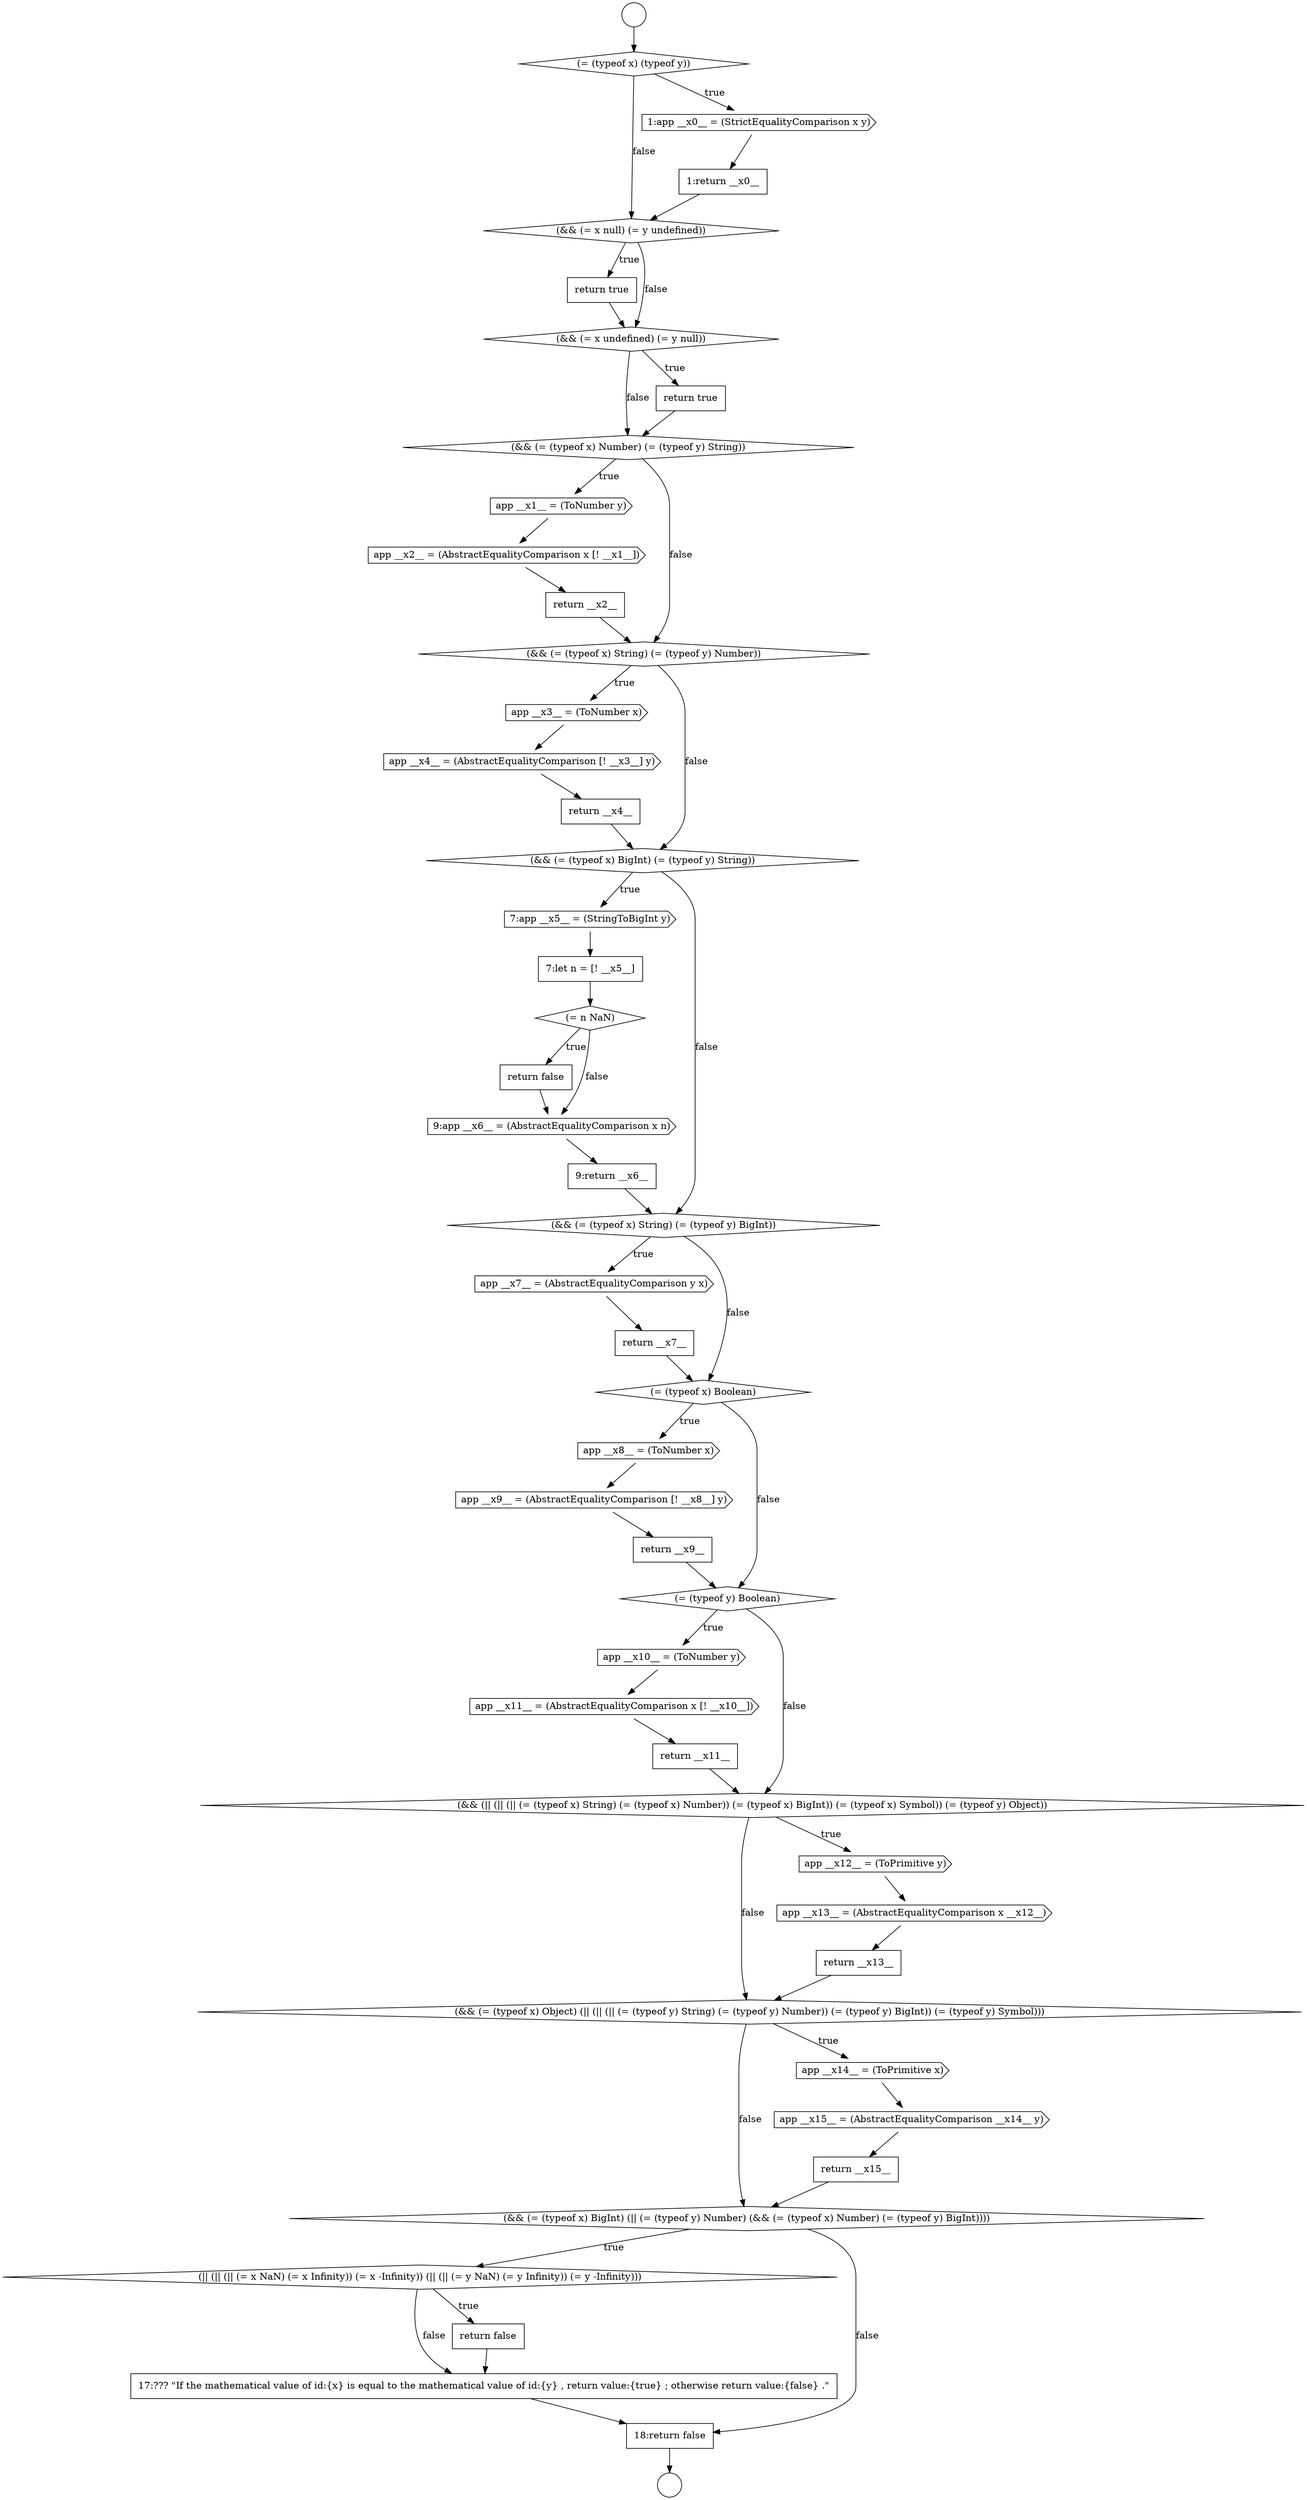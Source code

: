 digraph {
  node0 [shape=circle label=" " color="black" fillcolor="white" style=filled]
  node5 [shape=diamond, label=<<font color="black">(&amp;&amp; (= x null) (= y undefined))</font>> color="black" fillcolor="white" style=filled]
  node10 [shape=cds, label=<<font color="black">app __x1__ = (ToNumber y)</font>> color="black" fillcolor="white" style=filled]
  node14 [shape=cds, label=<<font color="black">app __x3__ = (ToNumber x)</font>> color="black" fillcolor="white" style=filled]
  node1 [shape=circle label=" " color="black" fillcolor="white" style=filled]
  node6 [shape=none, margin=0, label=<<font color="black">
    <table border="0" cellborder="1" cellspacing="0" cellpadding="10">
      <tr><td align="left">return true</td></tr>
    </table>
  </font>> color="black" fillcolor="white" style=filled]
  node9 [shape=diamond, label=<<font color="black">(&amp;&amp; (= (typeof x) Number) (= (typeof y) String))</font>> color="black" fillcolor="white" style=filled]
  node2 [shape=diamond, label=<<font color="black">(= (typeof x) (typeof y))</font>> color="black" fillcolor="white" style=filled]
  node12 [shape=none, margin=0, label=<<font color="black">
    <table border="0" cellborder="1" cellspacing="0" cellpadding="10">
      <tr><td align="left">return __x2__</td></tr>
    </table>
  </font>> color="black" fillcolor="white" style=filled]
  node18 [shape=cds, label=<<font color="black">7:app __x5__ = (StringToBigInt y)</font>> color="black" fillcolor="white" style=filled]
  node8 [shape=none, margin=0, label=<<font color="black">
    <table border="0" cellborder="1" cellspacing="0" cellpadding="10">
      <tr><td align="left">return true</td></tr>
    </table>
  </font>> color="black" fillcolor="white" style=filled]
  node4 [shape=none, margin=0, label=<<font color="black">
    <table border="0" cellborder="1" cellspacing="0" cellpadding="10">
      <tr><td align="left">1:return __x0__</td></tr>
    </table>
  </font>> color="black" fillcolor="white" style=filled]
  node42 [shape=none, margin=0, label=<<font color="black">
    <table border="0" cellborder="1" cellspacing="0" cellpadding="10">
      <tr><td align="left">return __x15__</td></tr>
    </table>
  </font>> color="black" fillcolor="white" style=filled]
  node24 [shape=diamond, label=<<font color="black">(&amp;&amp; (= (typeof x) String) (= (typeof y) BigInt))</font>> color="black" fillcolor="white" style=filled]
  node37 [shape=cds, label=<<font color="black">app __x13__ = (AbstractEqualityComparison x __x12__)</font>> color="black" fillcolor="white" style=filled]
  node25 [shape=cds, label=<<font color="black">app __x7__ = (AbstractEqualityComparison y x)</font>> color="black" fillcolor="white" style=filled]
  node20 [shape=diamond, label=<<font color="black">(= n NaN)</font>> color="black" fillcolor="white" style=filled]
  node46 [shape=none, margin=0, label=<<font color="black">
    <table border="0" cellborder="1" cellspacing="0" cellpadding="10">
      <tr><td align="left">17:??? &quot;If the mathematical value of id:{x} is equal to the mathematical value of id:{y} , return value:{true} ; otherwise return value:{false} .&quot;</td></tr>
    </table>
  </font>> color="black" fillcolor="white" style=filled]
  node29 [shape=cds, label=<<font color="black">app __x9__ = (AbstractEqualityComparison [! __x8__] y)</font>> color="black" fillcolor="white" style=filled]
  node21 [shape=none, margin=0, label=<<font color="black">
    <table border="0" cellborder="1" cellspacing="0" cellpadding="10">
      <tr><td align="left">return false</td></tr>
    </table>
  </font>> color="black" fillcolor="white" style=filled]
  node33 [shape=cds, label=<<font color="black">app __x11__ = (AbstractEqualityComparison x [! __x10__])</font>> color="black" fillcolor="white" style=filled]
  node28 [shape=cds, label=<<font color="black">app __x8__ = (ToNumber x)</font>> color="black" fillcolor="white" style=filled]
  node38 [shape=none, margin=0, label=<<font color="black">
    <table border="0" cellborder="1" cellspacing="0" cellpadding="10">
      <tr><td align="left">return __x13__</td></tr>
    </table>
  </font>> color="black" fillcolor="white" style=filled]
  node13 [shape=diamond, label=<<font color="black">(&amp;&amp; (= (typeof x) String) (= (typeof y) Number))</font>> color="black" fillcolor="white" style=filled]
  node41 [shape=cds, label=<<font color="black">app __x15__ = (AbstractEqualityComparison __x14__ y)</font>> color="black" fillcolor="white" style=filled]
  node45 [shape=none, margin=0, label=<<font color="black">
    <table border="0" cellborder="1" cellspacing="0" cellpadding="10">
      <tr><td align="left">return false</td></tr>
    </table>
  </font>> color="black" fillcolor="white" style=filled]
  node17 [shape=diamond, label=<<font color="black">(&amp;&amp; (= (typeof x) BigInt) (= (typeof y) String))</font>> color="black" fillcolor="white" style=filled]
  node32 [shape=cds, label=<<font color="black">app __x10__ = (ToNumber y)</font>> color="black" fillcolor="white" style=filled]
  node34 [shape=none, margin=0, label=<<font color="black">
    <table border="0" cellborder="1" cellspacing="0" cellpadding="10">
      <tr><td align="left">return __x11__</td></tr>
    </table>
  </font>> color="black" fillcolor="white" style=filled]
  node22 [shape=cds, label=<<font color="black">9:app __x6__ = (AbstractEqualityComparison x n)</font>> color="black" fillcolor="white" style=filled]
  node44 [shape=diamond, label=<<font color="black">(|| (|| (|| (= x NaN) (= x Infinity)) (= x -Infinity)) (|| (|| (= y NaN) (= y Infinity)) (= y -Infinity)))</font>> color="black" fillcolor="white" style=filled]
  node27 [shape=diamond, label=<<font color="black">(= (typeof x) Boolean)</font>> color="black" fillcolor="white" style=filled]
  node7 [shape=diamond, label=<<font color="black">(&amp;&amp; (= x undefined) (= y null))</font>> color="black" fillcolor="white" style=filled]
  node39 [shape=diamond, label=<<font color="black">(&amp;&amp; (= (typeof x) Object) (|| (|| (|| (= (typeof y) String) (= (typeof y) Number)) (= (typeof y) BigInt)) (= (typeof y) Symbol)))</font>> color="black" fillcolor="white" style=filled]
  node3 [shape=cds, label=<<font color="black">1:app __x0__ = (StrictEqualityComparison x y)</font>> color="black" fillcolor="white" style=filled]
  node35 [shape=diamond, label=<<font color="black">(&amp;&amp; (|| (|| (|| (= (typeof x) String) (= (typeof x) Number)) (= (typeof x) BigInt)) (= (typeof x) Symbol)) (= (typeof y) Object))</font>> color="black" fillcolor="white" style=filled]
  node16 [shape=none, margin=0, label=<<font color="black">
    <table border="0" cellborder="1" cellspacing="0" cellpadding="10">
      <tr><td align="left">return __x4__</td></tr>
    </table>
  </font>> color="black" fillcolor="white" style=filled]
  node31 [shape=diamond, label=<<font color="black">(= (typeof y) Boolean)</font>> color="black" fillcolor="white" style=filled]
  node11 [shape=cds, label=<<font color="black">app __x2__ = (AbstractEqualityComparison x [! __x1__])</font>> color="black" fillcolor="white" style=filled]
  node43 [shape=diamond, label=<<font color="black">(&amp;&amp; (= (typeof x) BigInt) (|| (= (typeof y) Number) (&amp;&amp; (= (typeof x) Number) (= (typeof y) BigInt))))</font>> color="black" fillcolor="white" style=filled]
  node40 [shape=cds, label=<<font color="black">app __x14__ = (ToPrimitive x)</font>> color="black" fillcolor="white" style=filled]
  node26 [shape=none, margin=0, label=<<font color="black">
    <table border="0" cellborder="1" cellspacing="0" cellpadding="10">
      <tr><td align="left">return __x7__</td></tr>
    </table>
  </font>> color="black" fillcolor="white" style=filled]
  node23 [shape=none, margin=0, label=<<font color="black">
    <table border="0" cellborder="1" cellspacing="0" cellpadding="10">
      <tr><td align="left">9:return __x6__</td></tr>
    </table>
  </font>> color="black" fillcolor="white" style=filled]
  node36 [shape=cds, label=<<font color="black">app __x12__ = (ToPrimitive y)</font>> color="black" fillcolor="white" style=filled]
  node30 [shape=none, margin=0, label=<<font color="black">
    <table border="0" cellborder="1" cellspacing="0" cellpadding="10">
      <tr><td align="left">return __x9__</td></tr>
    </table>
  </font>> color="black" fillcolor="white" style=filled]
  node19 [shape=none, margin=0, label=<<font color="black">
    <table border="0" cellborder="1" cellspacing="0" cellpadding="10">
      <tr><td align="left">7:let n = [! __x5__]</td></tr>
    </table>
  </font>> color="black" fillcolor="white" style=filled]
  node47 [shape=none, margin=0, label=<<font color="black">
    <table border="0" cellborder="1" cellspacing="0" cellpadding="10">
      <tr><td align="left">18:return false</td></tr>
    </table>
  </font>> color="black" fillcolor="white" style=filled]
  node15 [shape=cds, label=<<font color="black">app __x4__ = (AbstractEqualityComparison [! __x3__] y)</font>> color="black" fillcolor="white" style=filled]
  node44 -> node45 [label=<<font color="black">true</font>> color="black"]
  node44 -> node46 [label=<<font color="black">false</font>> color="black"]
  node15 -> node16 [ color="black"]
  node7 -> node8 [label=<<font color="black">true</font>> color="black"]
  node7 -> node9 [label=<<font color="black">false</font>> color="black"]
  node19 -> node20 [ color="black"]
  node37 -> node38 [ color="black"]
  node26 -> node27 [ color="black"]
  node10 -> node11 [ color="black"]
  node25 -> node26 [ color="black"]
  node5 -> node6 [label=<<font color="black">true</font>> color="black"]
  node5 -> node7 [label=<<font color="black">false</font>> color="black"]
  node38 -> node39 [ color="black"]
  node3 -> node4 [ color="black"]
  node17 -> node18 [label=<<font color="black">true</font>> color="black"]
  node17 -> node24 [label=<<font color="black">false</font>> color="black"]
  node28 -> node29 [ color="black"]
  node29 -> node30 [ color="black"]
  node18 -> node19 [ color="black"]
  node42 -> node43 [ color="black"]
  node34 -> node35 [ color="black"]
  node11 -> node12 [ color="black"]
  node9 -> node10 [label=<<font color="black">true</font>> color="black"]
  node9 -> node13 [label=<<font color="black">false</font>> color="black"]
  node2 -> node3 [label=<<font color="black">true</font>> color="black"]
  node2 -> node5 [label=<<font color="black">false</font>> color="black"]
  node12 -> node13 [ color="black"]
  node43 -> node44 [label=<<font color="black">true</font>> color="black"]
  node43 -> node47 [label=<<font color="black">false</font>> color="black"]
  node45 -> node46 [ color="black"]
  node0 -> node2 [ color="black"]
  node27 -> node28 [label=<<font color="black">true</font>> color="black"]
  node27 -> node31 [label=<<font color="black">false</font>> color="black"]
  node36 -> node37 [ color="black"]
  node22 -> node23 [ color="black"]
  node6 -> node7 [ color="black"]
  node23 -> node24 [ color="black"]
  node14 -> node15 [ color="black"]
  node40 -> node41 [ color="black"]
  node30 -> node31 [ color="black"]
  node13 -> node14 [label=<<font color="black">true</font>> color="black"]
  node13 -> node17 [label=<<font color="black">false</font>> color="black"]
  node39 -> node40 [label=<<font color="black">true</font>> color="black"]
  node39 -> node43 [label=<<font color="black">false</font>> color="black"]
  node20 -> node21 [label=<<font color="black">true</font>> color="black"]
  node20 -> node22 [label=<<font color="black">false</font>> color="black"]
  node35 -> node36 [label=<<font color="black">true</font>> color="black"]
  node35 -> node39 [label=<<font color="black">false</font>> color="black"]
  node4 -> node5 [ color="black"]
  node8 -> node9 [ color="black"]
  node21 -> node22 [ color="black"]
  node16 -> node17 [ color="black"]
  node46 -> node47 [ color="black"]
  node47 -> node1 [ color="black"]
  node24 -> node25 [label=<<font color="black">true</font>> color="black"]
  node24 -> node27 [label=<<font color="black">false</font>> color="black"]
  node32 -> node33 [ color="black"]
  node31 -> node32 [label=<<font color="black">true</font>> color="black"]
  node31 -> node35 [label=<<font color="black">false</font>> color="black"]
  node33 -> node34 [ color="black"]
  node41 -> node42 [ color="black"]
}
